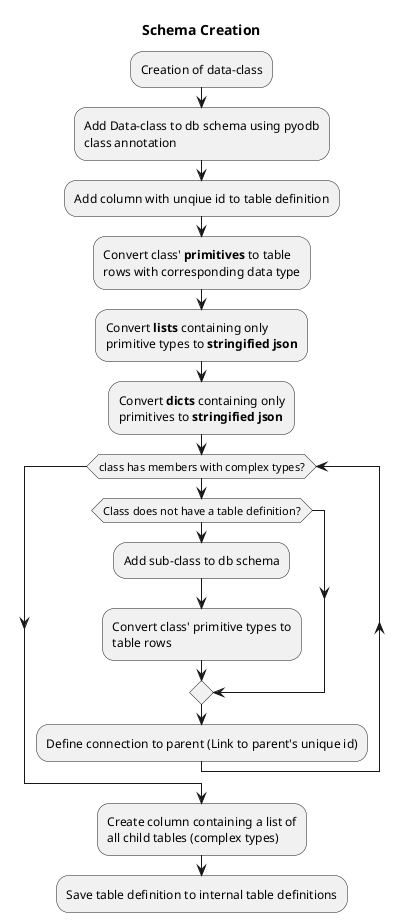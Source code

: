@startuml schema_creation

title Schema Creation

:Creation of data-class;

:Add Data-class to db schema using pyodb
class annotation;

:Add column with unqiue id to table definition;

:Convert class' **primitives** to table
rows with corresponding data type;

:Convert **lists** containing only
primitive types to **stringified json**;

:Convert **dicts** containing only
primitives to **stringified json**;

while (class has members with complex types?)
    if (Class does not have a table definition?) then
        :Add sub-class to db schema;

        :Convert class' primitive types to
        table rows;
    endif

    :Define connection to parent (Link to parent's unique id);
endwhile

:Create column containing a list of
all child tables (complex types);

:Save table definition to internal table definitions;

@enduml
